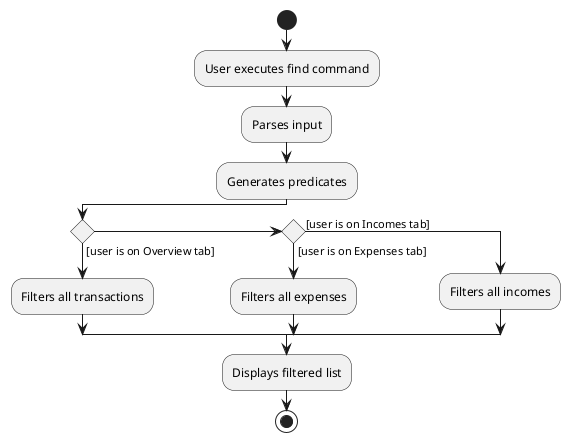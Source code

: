 @startuml
start
:User executes find command;
:Parses input;
:Generates predicates;

if () then ([user is on Overview tab])
    :Filters all transactions;
elseif () then ([user is on Expenses tab])
    :Filters all expenses;
else ([user is on Incomes tab])
    :Filters all incomes;
endif
    :Displays filtered list;
stop
@enduml
